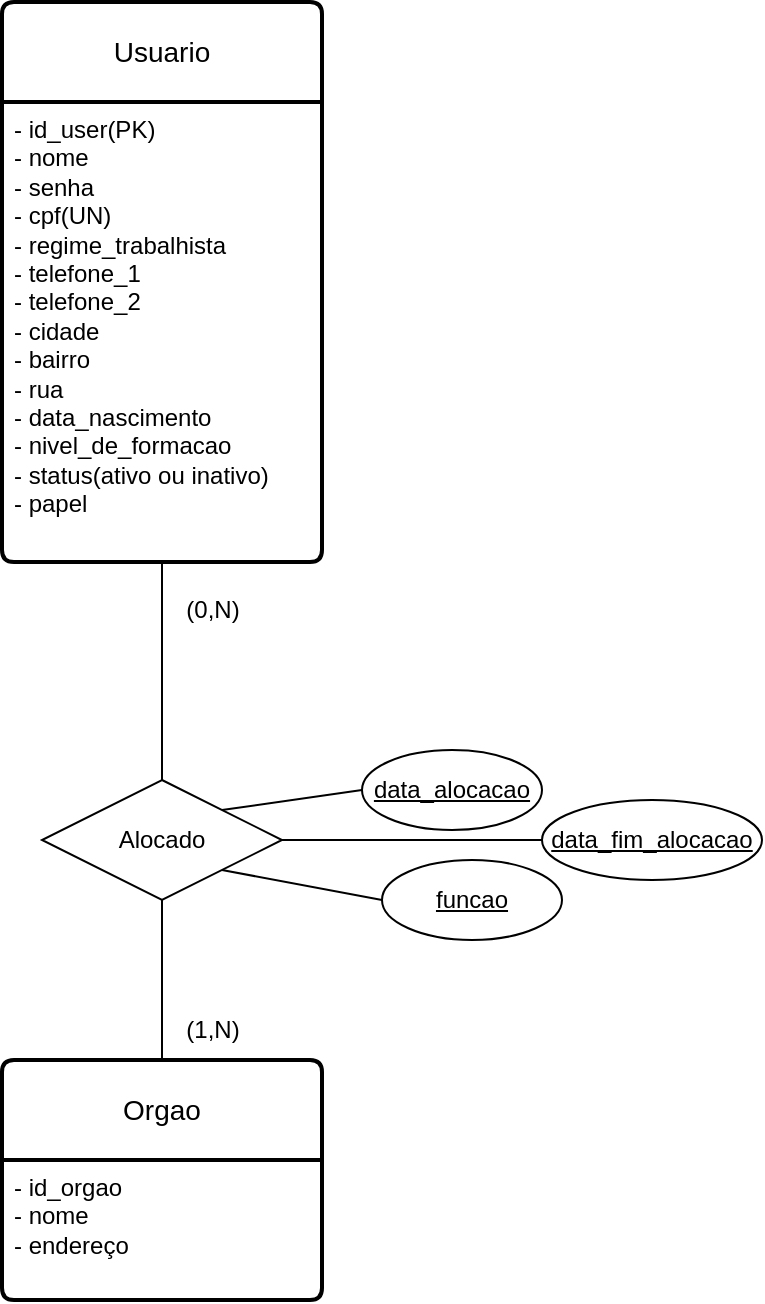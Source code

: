 <mxfile version="26.0.16">
  <diagram name="Página-1" id="eIYt-ETIX6o0d_QR4-8d">
    <mxGraphModel dx="625" dy="337" grid="1" gridSize="10" guides="1" tooltips="1" connect="1" arrows="1" fold="1" page="1" pageScale="1" pageWidth="980" pageHeight="1390" math="0" shadow="0">
      <root>
        <mxCell id="0" />
        <mxCell id="1" parent="0" />
        <mxCell id="W63nedlpddDmwvmYeXEi-31" value="Usuario" style="swimlane;childLayout=stackLayout;horizontal=1;startSize=50;horizontalStack=0;rounded=1;fontSize=14;fontStyle=0;strokeWidth=2;resizeParent=0;resizeLast=1;shadow=0;dashed=0;align=center;arcSize=4;whiteSpace=wrap;html=1;" parent="1" vertex="1">
          <mxGeometry x="50" y="211" width="160" height="280" as="geometry" />
        </mxCell>
        <mxCell id="W63nedlpddDmwvmYeXEi-32" value="- id_user(PK)&lt;div&gt;- nome&lt;/div&gt;&lt;div&gt;- senha&lt;/div&gt;&lt;div&gt;- cpf(UN)&lt;/div&gt;&lt;div&gt;- regime_trabalhista&lt;/div&gt;&lt;div&gt;- telefone_1&lt;/div&gt;&lt;div&gt;- telefone_2&lt;/div&gt;&lt;div&gt;&lt;div&gt;- cidade&lt;/div&gt;&lt;div&gt;- bairro&lt;/div&gt;&lt;div&gt;- rua&lt;/div&gt;&lt;div&gt;- data_nascimento&lt;/div&gt;&lt;div&gt;- nivel_de_formacao&lt;/div&gt;&lt;div&gt;- status(ativo ou inativo)&lt;/div&gt;&lt;/div&gt;&lt;div&gt;- papel&lt;/div&gt;" style="align=left;strokeColor=none;fillColor=none;spacingLeft=4;fontSize=12;verticalAlign=top;resizable=0;rotatable=0;part=1;html=1;" parent="W63nedlpddDmwvmYeXEi-31" vertex="1">
          <mxGeometry y="50" width="160" height="230" as="geometry" />
        </mxCell>
        <mxCell id="W63nedlpddDmwvmYeXEi-53" value="Orgao" style="swimlane;childLayout=stackLayout;horizontal=1;startSize=50;horizontalStack=0;rounded=1;fontSize=14;fontStyle=0;strokeWidth=2;resizeParent=0;resizeLast=1;shadow=0;dashed=0;align=center;arcSize=4;whiteSpace=wrap;html=1;" parent="1" vertex="1">
          <mxGeometry x="50" y="740" width="160" height="120" as="geometry" />
        </mxCell>
        <mxCell id="W63nedlpddDmwvmYeXEi-54" value="- id_orgao&lt;div&gt;- nome&lt;/div&gt;&lt;div&gt;- endereço&lt;/div&gt;" style="align=left;strokeColor=none;fillColor=none;spacingLeft=4;fontSize=12;verticalAlign=top;resizable=0;rotatable=0;part=1;html=1;" parent="W63nedlpddDmwvmYeXEi-53" vertex="1">
          <mxGeometry y="50" width="160" height="70" as="geometry" />
        </mxCell>
        <mxCell id="W63nedlpddDmwvmYeXEi-55" value="Alocado" style="shape=rhombus;perimeter=rhombusPerimeter;whiteSpace=wrap;html=1;align=center;" parent="1" vertex="1">
          <mxGeometry x="70" y="600" width="120" height="60" as="geometry" />
        </mxCell>
        <mxCell id="W63nedlpddDmwvmYeXEi-57" value="" style="endArrow=none;html=1;rounded=0;entryX=0.5;entryY=1;entryDx=0;entryDy=0;exitX=0.5;exitY=0;exitDx=0;exitDy=0;" parent="1" source="W63nedlpddDmwvmYeXEi-55" target="W63nedlpddDmwvmYeXEi-31" edge="1">
          <mxGeometry width="50" height="50" relative="1" as="geometry">
            <mxPoint x="100" y="590" as="sourcePoint" />
            <mxPoint x="131.52" y="502.64" as="targetPoint" />
          </mxGeometry>
        </mxCell>
        <mxCell id="W63nedlpddDmwvmYeXEi-58" value="" style="endArrow=none;html=1;rounded=0;entryX=0.5;entryY=1;entryDx=0;entryDy=0;exitX=0.5;exitY=0;exitDx=0;exitDy=0;" parent="1" source="W63nedlpddDmwvmYeXEi-53" target="W63nedlpddDmwvmYeXEi-55" edge="1">
          <mxGeometry width="50" height="50" relative="1" as="geometry">
            <mxPoint x="110" y="730" as="sourcePoint" />
            <mxPoint x="160" y="680" as="targetPoint" />
          </mxGeometry>
        </mxCell>
        <mxCell id="W63nedlpddDmwvmYeXEi-59" value="(1,N)" style="text;html=1;align=center;verticalAlign=middle;resizable=0;points=[];autosize=1;strokeColor=none;fillColor=none;" parent="1" vertex="1">
          <mxGeometry x="130" y="710" width="50" height="30" as="geometry" />
        </mxCell>
        <mxCell id="W63nedlpddDmwvmYeXEi-60" value="(0,N)" style="text;html=1;align=center;verticalAlign=middle;resizable=0;points=[];autosize=1;strokeColor=none;fillColor=none;" parent="1" vertex="1">
          <mxGeometry x="130" y="500" width="50" height="30" as="geometry" />
        </mxCell>
        <mxCell id="W63nedlpddDmwvmYeXEi-62" value="data_alocacao" style="ellipse;whiteSpace=wrap;html=1;align=center;fontStyle=4;" parent="1" vertex="1">
          <mxGeometry x="230" y="585" width="90" height="40" as="geometry" />
        </mxCell>
        <mxCell id="W63nedlpddDmwvmYeXEi-66" value="" style="endArrow=none;html=1;rounded=0;exitX=1;exitY=0;exitDx=0;exitDy=0;entryX=0;entryY=0.5;entryDx=0;entryDy=0;" parent="1" source="W63nedlpddDmwvmYeXEi-55" target="W63nedlpddDmwvmYeXEi-62" edge="1">
          <mxGeometry width="50" height="50" relative="1" as="geometry">
            <mxPoint x="200" y="620" as="sourcePoint" />
            <mxPoint x="250" y="570" as="targetPoint" />
          </mxGeometry>
        </mxCell>
        <mxCell id="W63nedlpddDmwvmYeXEi-67" value="" style="endArrow=none;html=1;rounded=0;exitX=1;exitY=1;exitDx=0;exitDy=0;entryX=0;entryY=0.5;entryDx=0;entryDy=0;" parent="1" source="W63nedlpddDmwvmYeXEi-55" target="W63nedlpddDmwvmYeXEi-68" edge="1">
          <mxGeometry width="50" height="50" relative="1" as="geometry">
            <mxPoint x="190" y="660" as="sourcePoint" />
            <mxPoint x="230" y="650" as="targetPoint" />
          </mxGeometry>
        </mxCell>
        <mxCell id="W63nedlpddDmwvmYeXEi-68" value="funcao" style="ellipse;whiteSpace=wrap;html=1;align=center;fontStyle=4;" parent="1" vertex="1">
          <mxGeometry x="240" y="640" width="90" height="40" as="geometry" />
        </mxCell>
        <mxCell id="W63nedlpddDmwvmYeXEi-69" value="" style="endArrow=none;html=1;rounded=0;exitX=1;exitY=0.5;exitDx=0;exitDy=0;entryX=0;entryY=0.5;entryDx=0;entryDy=0;" parent="1" source="W63nedlpddDmwvmYeXEi-55" target="W63nedlpddDmwvmYeXEi-70" edge="1">
          <mxGeometry width="50" height="50" relative="1" as="geometry">
            <mxPoint x="210" y="635" as="sourcePoint" />
            <mxPoint x="350" y="625" as="targetPoint" />
          </mxGeometry>
        </mxCell>
        <mxCell id="W63nedlpddDmwvmYeXEi-70" value="data_fim_alocacao" style="ellipse;whiteSpace=wrap;html=1;align=center;fontStyle=4;" parent="1" vertex="1">
          <mxGeometry x="320" y="610" width="110" height="40" as="geometry" />
        </mxCell>
      </root>
    </mxGraphModel>
  </diagram>
</mxfile>
